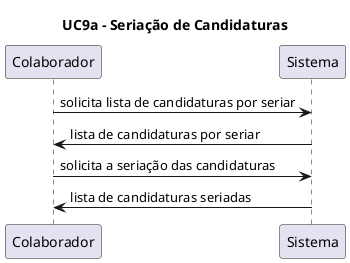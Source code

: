 @startuml

title UC9a - Seriação de Candidaturas

Colaborador -> Sistema: solicita lista de candidaturas por seriar
Sistema -> Colaborador: lista de candidaturas por seriar
Colaborador -> Sistema: solicita a seriação das candidaturas
Sistema -> Colaborador: lista de candidaturas seriadas

@enduml